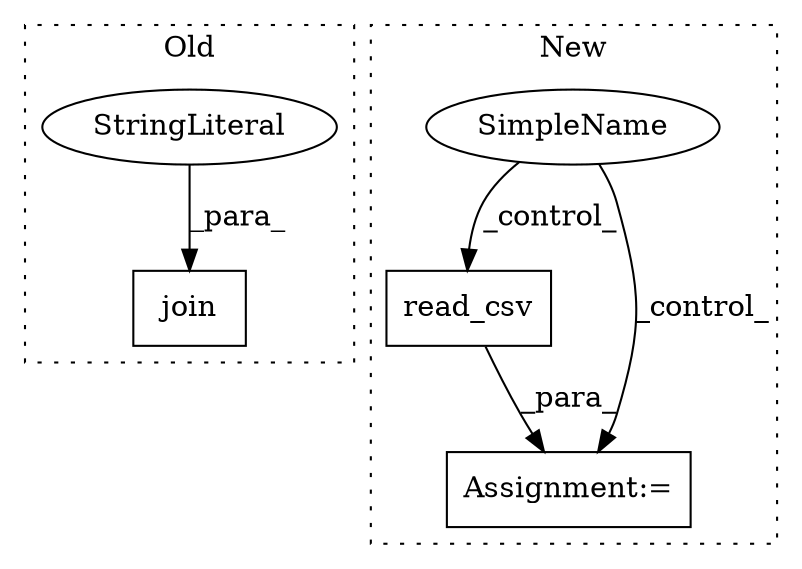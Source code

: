 digraph G {
subgraph cluster0 {
1 [label="join" a="32" s="1788,1823" l="5,1" shape="box"];
5 [label="StringLiteral" a="45" s="1802" l="21" shape="ellipse"];
label = "Old";
style="dotted";
}
subgraph cluster1 {
2 [label="read_csv" a="32" s="2069,2094" l="9,1" shape="box"];
3 [label="Assignment:=" a="7" s="2061" l="1" shape="box"];
4 [label="SimpleName" a="42" s="960" l="15" shape="ellipse"];
label = "New";
style="dotted";
}
2 -> 3 [label="_para_"];
4 -> 3 [label="_control_"];
4 -> 2 [label="_control_"];
5 -> 1 [label="_para_"];
}
